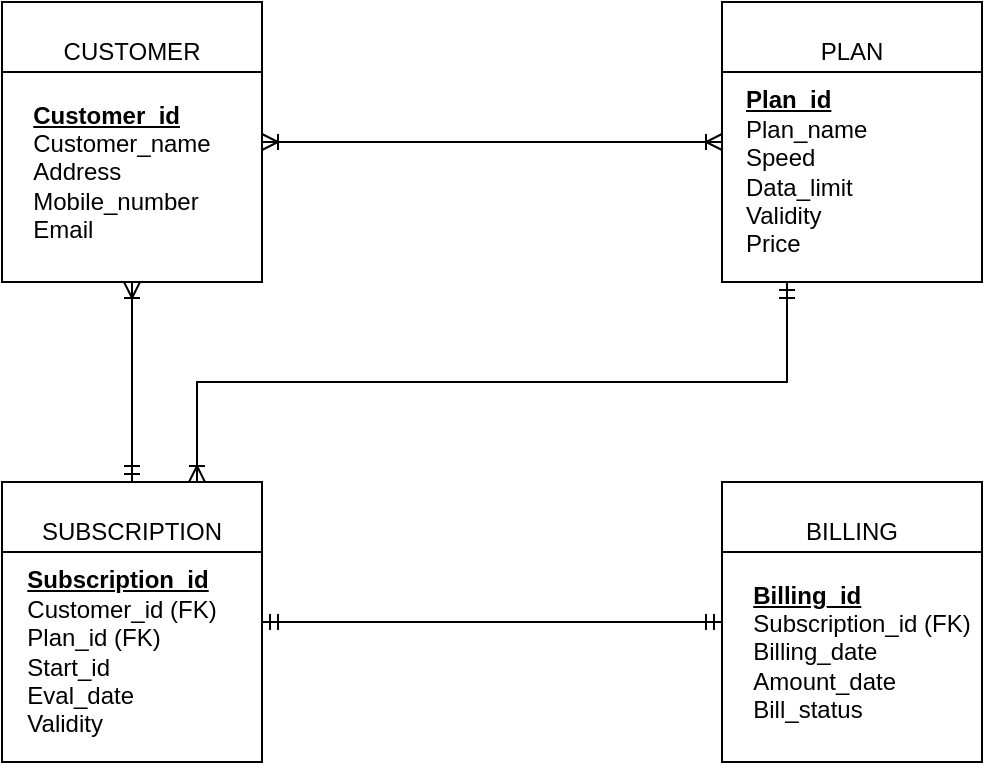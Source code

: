 <mxfile version="24.7.17">
  <diagram name="Page-1" id="DL4KJ3Rkb116l-oUBPc5">
    <mxGraphModel dx="777" dy="700" grid="1" gridSize="10" guides="1" tooltips="1" connect="1" arrows="1" fold="1" page="1" pageScale="1" pageWidth="850" pageHeight="1100" math="0" shadow="0">
      <root>
        <mxCell id="0" />
        <mxCell id="1" parent="0" />
        <mxCell id="aMwUFJ45-Yj3XpVn_LSK-26" style="edgeStyle=orthogonalEdgeStyle;rounded=0;orthogonalLoop=1;jettySize=auto;html=1;exitX=1;exitY=0.5;exitDx=0;exitDy=0;entryX=0;entryY=0.5;entryDx=0;entryDy=0;startArrow=ERoneToMany;startFill=0;endArrow=ERoneToMany;endFill=0;" edge="1" parent="1" source="aMwUFJ45-Yj3XpVn_LSK-2" target="aMwUFJ45-Yj3XpVn_LSK-22">
          <mxGeometry relative="1" as="geometry" />
        </mxCell>
        <mxCell id="aMwUFJ45-Yj3XpVn_LSK-2" value="" style="rounded=0;whiteSpace=wrap;html=1;" vertex="1" parent="1">
          <mxGeometry x="40" y="120" width="130" height="140" as="geometry" />
        </mxCell>
        <mxCell id="aMwUFJ45-Yj3XpVn_LSK-3" value="" style="endArrow=none;html=1;rounded=0;exitX=0;exitY=0.25;exitDx=0;exitDy=0;entryX=1;entryY=0.25;entryDx=0;entryDy=0;" edge="1" parent="1" source="aMwUFJ45-Yj3XpVn_LSK-2" target="aMwUFJ45-Yj3XpVn_LSK-2">
          <mxGeometry width="50" height="50" relative="1" as="geometry">
            <mxPoint x="400" y="390" as="sourcePoint" />
            <mxPoint x="450" y="340" as="targetPoint" />
          </mxGeometry>
        </mxCell>
        <mxCell id="aMwUFJ45-Yj3XpVn_LSK-4" value="CUSTOMER" style="text;html=1;align=center;verticalAlign=middle;whiteSpace=wrap;rounded=0;" vertex="1" parent="1">
          <mxGeometry x="75" y="130" width="60" height="30" as="geometry" />
        </mxCell>
        <mxCell id="aMwUFJ45-Yj3XpVn_LSK-5" value="&lt;div style=&quot;text-align: left;&quot;&gt;&lt;b style=&quot;background-color: initial;&quot;&gt;&lt;u&gt;Customer_id&lt;/u&gt;&lt;/b&gt;&lt;/div&gt;&lt;div style=&quot;text-align: left;&quot;&gt;Customer_name&lt;/div&gt;&lt;div style=&quot;text-align: left;&quot;&gt;Address&lt;/div&gt;&lt;div style=&quot;text-align: left;&quot;&gt;Mobile_number&lt;/div&gt;&lt;div style=&quot;text-align: left;&quot;&gt;Email&lt;/div&gt;" style="text;html=1;align=center;verticalAlign=middle;whiteSpace=wrap;rounded=0;" vertex="1" parent="1">
          <mxGeometry x="50" y="160" width="100" height="90" as="geometry" />
        </mxCell>
        <mxCell id="aMwUFJ45-Yj3XpVn_LSK-28" style="edgeStyle=orthogonalEdgeStyle;rounded=0;orthogonalLoop=1;jettySize=auto;html=1;exitX=0.5;exitY=0;exitDx=0;exitDy=0;entryX=0.5;entryY=1;entryDx=0;entryDy=0;startArrow=ERmandOne;startFill=0;endArrow=ERoneToMany;endFill=0;" edge="1" parent="1" source="aMwUFJ45-Yj3XpVn_LSK-10" target="aMwUFJ45-Yj3XpVn_LSK-2">
          <mxGeometry relative="1" as="geometry" />
        </mxCell>
        <mxCell id="aMwUFJ45-Yj3XpVn_LSK-30" style="edgeStyle=orthogonalEdgeStyle;rounded=0;orthogonalLoop=1;jettySize=auto;html=1;exitX=1;exitY=0.5;exitDx=0;exitDy=0;entryX=0;entryY=0.5;entryDx=0;entryDy=0;startArrow=ERmandOne;startFill=0;endArrow=ERmandOne;endFill=0;" edge="1" parent="1" source="aMwUFJ45-Yj3XpVn_LSK-10" target="aMwUFJ45-Yj3XpVn_LSK-14">
          <mxGeometry relative="1" as="geometry" />
        </mxCell>
        <mxCell id="aMwUFJ45-Yj3XpVn_LSK-10" value="" style="rounded=0;whiteSpace=wrap;html=1;" vertex="1" parent="1">
          <mxGeometry x="40" y="360" width="130" height="140" as="geometry" />
        </mxCell>
        <mxCell id="aMwUFJ45-Yj3XpVn_LSK-11" value="" style="endArrow=none;html=1;rounded=0;exitX=0;exitY=0.25;exitDx=0;exitDy=0;entryX=1;entryY=0.25;entryDx=0;entryDy=0;" edge="1" parent="1" source="aMwUFJ45-Yj3XpVn_LSK-10" target="aMwUFJ45-Yj3XpVn_LSK-10">
          <mxGeometry width="50" height="50" relative="1" as="geometry">
            <mxPoint x="400" y="630" as="sourcePoint" />
            <mxPoint x="450" y="580" as="targetPoint" />
          </mxGeometry>
        </mxCell>
        <mxCell id="aMwUFJ45-Yj3XpVn_LSK-12" value="SUBSCRIPTION" style="text;html=1;align=center;verticalAlign=middle;whiteSpace=wrap;rounded=0;" vertex="1" parent="1">
          <mxGeometry x="75" y="370" width="60" height="30" as="geometry" />
        </mxCell>
        <mxCell id="aMwUFJ45-Yj3XpVn_LSK-13" value="&lt;div style=&quot;text-align: left;&quot;&gt;&lt;b style=&quot;background-color: initial;&quot;&gt;&lt;u&gt;Subscription_id&lt;/u&gt;&lt;/b&gt;&lt;/div&gt;&lt;div style=&quot;text-align: left;&quot;&gt;Customer_id (FK)&lt;/div&gt;&lt;div style=&quot;text-align: left;&quot;&gt;Plan_id (FK)&lt;/div&gt;&lt;div style=&quot;text-align: left;&quot;&gt;Start_id&lt;/div&gt;&lt;div style=&quot;text-align: left;&quot;&gt;Eval_date&lt;/div&gt;&lt;div style=&quot;text-align: left;&quot;&gt;Validity&lt;/div&gt;" style="text;html=1;align=center;verticalAlign=middle;whiteSpace=wrap;rounded=0;" vertex="1" parent="1">
          <mxGeometry x="50" y="400" width="100" height="90" as="geometry" />
        </mxCell>
        <mxCell id="aMwUFJ45-Yj3XpVn_LSK-14" value="" style="rounded=0;whiteSpace=wrap;html=1;" vertex="1" parent="1">
          <mxGeometry x="400" y="360" width="130" height="140" as="geometry" />
        </mxCell>
        <mxCell id="aMwUFJ45-Yj3XpVn_LSK-15" value="" style="endArrow=none;html=1;rounded=0;exitX=0;exitY=0.25;exitDx=0;exitDy=0;entryX=1;entryY=0.25;entryDx=0;entryDy=0;" edge="1" parent="1" source="aMwUFJ45-Yj3XpVn_LSK-14" target="aMwUFJ45-Yj3XpVn_LSK-14">
          <mxGeometry width="50" height="50" relative="1" as="geometry">
            <mxPoint x="760" y="630" as="sourcePoint" />
            <mxPoint x="810" y="580" as="targetPoint" />
          </mxGeometry>
        </mxCell>
        <mxCell id="aMwUFJ45-Yj3XpVn_LSK-16" value="BILLING" style="text;html=1;align=center;verticalAlign=middle;whiteSpace=wrap;rounded=0;" vertex="1" parent="1">
          <mxGeometry x="435" y="370" width="60" height="30" as="geometry" />
        </mxCell>
        <mxCell id="aMwUFJ45-Yj3XpVn_LSK-17" value="&lt;div style=&quot;text-align: left;&quot;&gt;&lt;span style=&quot;background-color: initial;&quot;&gt;&lt;b&gt;&lt;u&gt;Billing_id&lt;/u&gt;&lt;/b&gt;&lt;/span&gt;&lt;/div&gt;&lt;div style=&quot;text-align: left;&quot;&gt;&lt;span style=&quot;background-color: initial;&quot;&gt;Subscription_id (FK)&lt;/span&gt;&lt;/div&gt;&lt;div style=&quot;text-align: left;&quot;&gt;Billing_date&lt;/div&gt;&lt;div style=&quot;text-align: left;&quot;&gt;Amount_date&lt;/div&gt;&lt;div style=&quot;text-align: left;&quot;&gt;Bill_status&lt;/div&gt;" style="text;html=1;align=center;verticalAlign=middle;whiteSpace=wrap;rounded=0;" vertex="1" parent="1">
          <mxGeometry x="410" y="400" width="120" height="90" as="geometry" />
        </mxCell>
        <mxCell id="aMwUFJ45-Yj3XpVn_LSK-29" style="edgeStyle=orthogonalEdgeStyle;rounded=0;orthogonalLoop=1;jettySize=auto;html=1;exitX=0.25;exitY=1;exitDx=0;exitDy=0;entryX=0.75;entryY=0;entryDx=0;entryDy=0;startArrow=ERmandOne;startFill=0;endArrow=ERoneToMany;endFill=0;" edge="1" parent="1" source="aMwUFJ45-Yj3XpVn_LSK-22" target="aMwUFJ45-Yj3XpVn_LSK-10">
          <mxGeometry relative="1" as="geometry" />
        </mxCell>
        <mxCell id="aMwUFJ45-Yj3XpVn_LSK-22" value="" style="rounded=0;whiteSpace=wrap;html=1;" vertex="1" parent="1">
          <mxGeometry x="400" y="120" width="130" height="140" as="geometry" />
        </mxCell>
        <mxCell id="aMwUFJ45-Yj3XpVn_LSK-23" value="" style="endArrow=none;html=1;rounded=0;exitX=0;exitY=0.25;exitDx=0;exitDy=0;entryX=1;entryY=0.25;entryDx=0;entryDy=0;" edge="1" parent="1" source="aMwUFJ45-Yj3XpVn_LSK-22" target="aMwUFJ45-Yj3XpVn_LSK-22">
          <mxGeometry width="50" height="50" relative="1" as="geometry">
            <mxPoint x="760" y="390" as="sourcePoint" />
            <mxPoint x="810" y="340" as="targetPoint" />
          </mxGeometry>
        </mxCell>
        <mxCell id="aMwUFJ45-Yj3XpVn_LSK-24" value="PLAN" style="text;html=1;align=center;verticalAlign=middle;whiteSpace=wrap;rounded=0;" vertex="1" parent="1">
          <mxGeometry x="435" y="130" width="60" height="30" as="geometry" />
        </mxCell>
        <mxCell id="aMwUFJ45-Yj3XpVn_LSK-25" value="&lt;div style=&quot;&quot;&gt;&lt;span style=&quot;background-color: initial;&quot;&gt;&lt;b&gt;&lt;u&gt;Plan_id&lt;/u&gt;&lt;/b&gt;&lt;/span&gt;&lt;/div&gt;&lt;div style=&quot;&quot;&gt;Plan_name&lt;/div&gt;&lt;div style=&quot;&quot;&gt;Speed&lt;/div&gt;&lt;div style=&quot;&quot;&gt;Data_limit&lt;/div&gt;&lt;div style=&quot;&quot;&gt;Validity&lt;/div&gt;&lt;div style=&quot;&quot;&gt;Price&lt;/div&gt;" style="text;html=1;align=left;verticalAlign=middle;whiteSpace=wrap;rounded=0;" vertex="1" parent="1">
          <mxGeometry x="410" y="160" width="120" height="90" as="geometry" />
        </mxCell>
      </root>
    </mxGraphModel>
  </diagram>
</mxfile>
